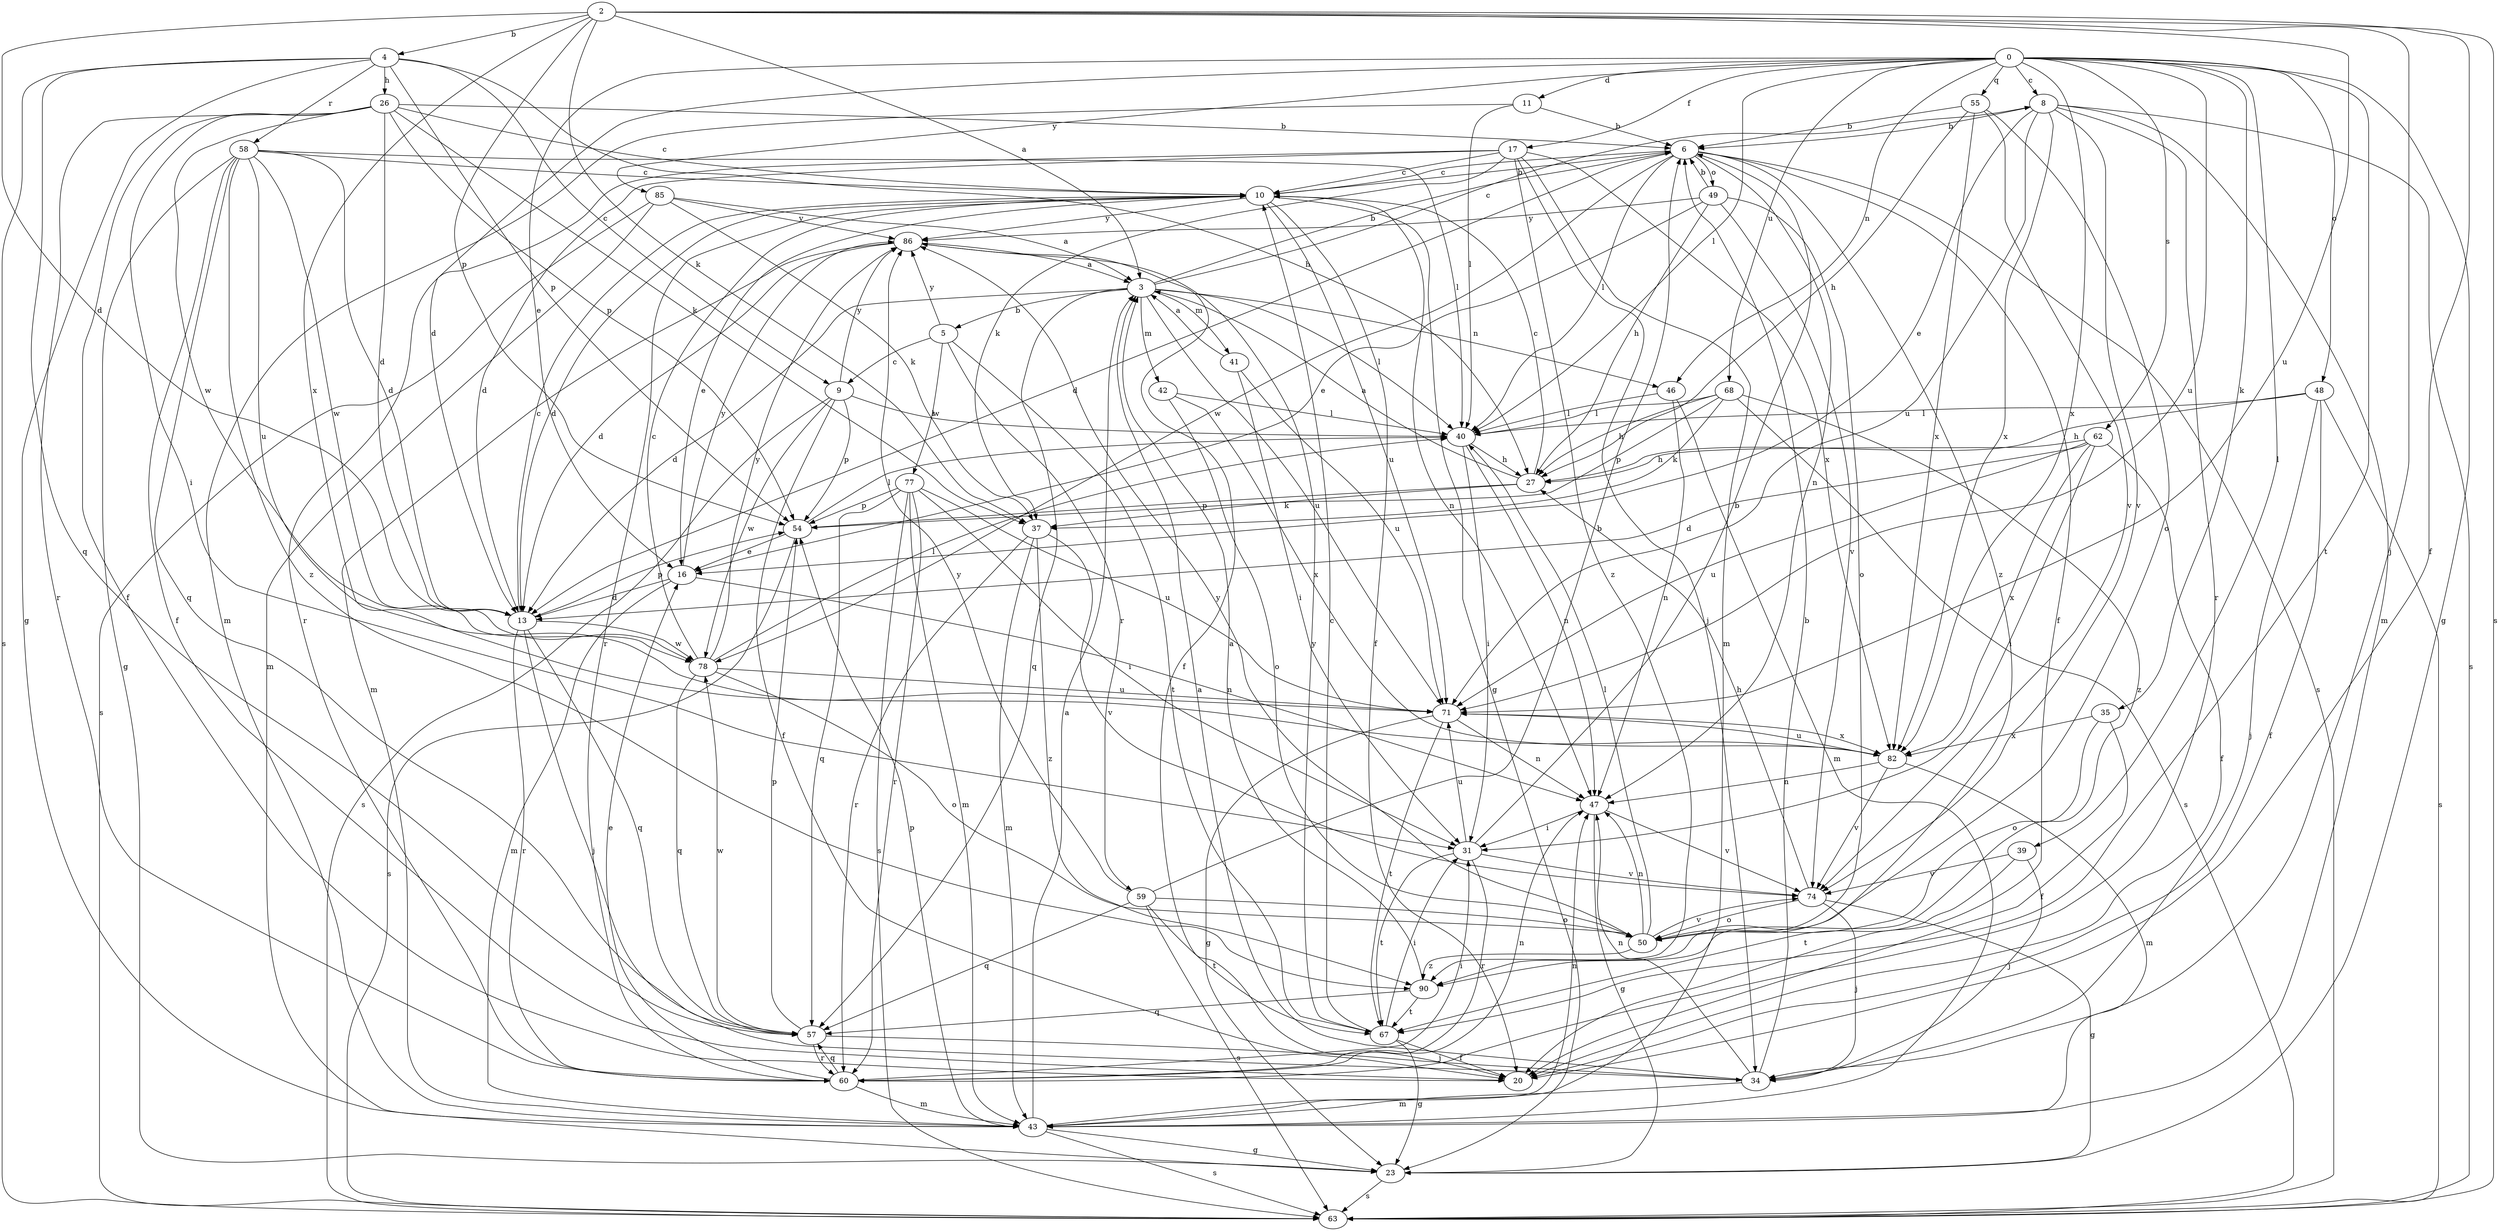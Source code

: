 strict digraph  {
0;
2;
3;
4;
5;
6;
8;
9;
10;
11;
13;
16;
17;
20;
23;
26;
27;
31;
34;
35;
37;
39;
40;
41;
42;
43;
46;
47;
48;
49;
50;
54;
55;
57;
58;
59;
60;
62;
63;
67;
68;
71;
74;
77;
78;
82;
85;
86;
90;
0 -> 8  [label=c];
0 -> 11  [label=d];
0 -> 13  [label=d];
0 -> 16  [label=e];
0 -> 17  [label=f];
0 -> 23  [label=g];
0 -> 35  [label=k];
0 -> 39  [label=l];
0 -> 40  [label=l];
0 -> 46  [label=n];
0 -> 48  [label=o];
0 -> 55  [label=q];
0 -> 62  [label=s];
0 -> 67  [label=t];
0 -> 68  [label=u];
0 -> 71  [label=u];
0 -> 82  [label=x];
0 -> 85  [label=y];
2 -> 3  [label=a];
2 -> 4  [label=b];
2 -> 13  [label=d];
2 -> 20  [label=f];
2 -> 34  [label=j];
2 -> 37  [label=k];
2 -> 54  [label=p];
2 -> 63  [label=s];
2 -> 71  [label=u];
2 -> 82  [label=x];
3 -> 5  [label=b];
3 -> 6  [label=b];
3 -> 8  [label=c];
3 -> 13  [label=d];
3 -> 40  [label=l];
3 -> 41  [label=m];
3 -> 42  [label=m];
3 -> 46  [label=n];
3 -> 57  [label=q];
3 -> 71  [label=u];
4 -> 9  [label=c];
4 -> 23  [label=g];
4 -> 26  [label=h];
4 -> 27  [label=h];
4 -> 54  [label=p];
4 -> 57  [label=q];
4 -> 58  [label=r];
4 -> 63  [label=s];
5 -> 9  [label=c];
5 -> 59  [label=r];
5 -> 67  [label=t];
5 -> 77  [label=w];
5 -> 86  [label=y];
6 -> 10  [label=c];
6 -> 13  [label=d];
6 -> 20  [label=f];
6 -> 40  [label=l];
6 -> 47  [label=n];
6 -> 49  [label=o];
6 -> 63  [label=s];
6 -> 78  [label=w];
6 -> 90  [label=z];
8 -> 6  [label=b];
8 -> 16  [label=e];
8 -> 43  [label=m];
8 -> 60  [label=r];
8 -> 63  [label=s];
8 -> 71  [label=u];
8 -> 74  [label=v];
8 -> 82  [label=x];
9 -> 20  [label=f];
9 -> 40  [label=l];
9 -> 54  [label=p];
9 -> 63  [label=s];
9 -> 78  [label=w];
9 -> 86  [label=y];
10 -> 6  [label=b];
10 -> 13  [label=d];
10 -> 16  [label=e];
10 -> 20  [label=f];
10 -> 23  [label=g];
10 -> 47  [label=n];
10 -> 60  [label=r];
10 -> 71  [label=u];
10 -> 86  [label=y];
11 -> 6  [label=b];
11 -> 40  [label=l];
11 -> 43  [label=m];
13 -> 10  [label=c];
13 -> 34  [label=j];
13 -> 54  [label=p];
13 -> 57  [label=q];
13 -> 60  [label=r];
13 -> 78  [label=w];
16 -> 13  [label=d];
16 -> 43  [label=m];
16 -> 47  [label=n];
16 -> 86  [label=y];
17 -> 10  [label=c];
17 -> 13  [label=d];
17 -> 34  [label=j];
17 -> 37  [label=k];
17 -> 43  [label=m];
17 -> 60  [label=r];
17 -> 82  [label=x];
17 -> 90  [label=z];
23 -> 63  [label=s];
26 -> 6  [label=b];
26 -> 10  [label=c];
26 -> 13  [label=d];
26 -> 20  [label=f];
26 -> 31  [label=i];
26 -> 37  [label=k];
26 -> 54  [label=p];
26 -> 60  [label=r];
26 -> 78  [label=w];
27 -> 3  [label=a];
27 -> 10  [label=c];
27 -> 37  [label=k];
27 -> 54  [label=p];
31 -> 6  [label=b];
31 -> 60  [label=r];
31 -> 67  [label=t];
31 -> 71  [label=u];
31 -> 74  [label=v];
34 -> 3  [label=a];
34 -> 6  [label=b];
34 -> 43  [label=m];
34 -> 47  [label=n];
35 -> 20  [label=f];
35 -> 50  [label=o];
35 -> 82  [label=x];
37 -> 43  [label=m];
37 -> 60  [label=r];
37 -> 74  [label=v];
37 -> 90  [label=z];
39 -> 34  [label=j];
39 -> 67  [label=t];
39 -> 74  [label=v];
40 -> 27  [label=h];
40 -> 31  [label=i];
40 -> 47  [label=n];
41 -> 3  [label=a];
41 -> 31  [label=i];
41 -> 71  [label=u];
42 -> 40  [label=l];
42 -> 50  [label=o];
42 -> 82  [label=x];
43 -> 3  [label=a];
43 -> 23  [label=g];
43 -> 47  [label=n];
43 -> 54  [label=p];
43 -> 63  [label=s];
46 -> 40  [label=l];
46 -> 43  [label=m];
46 -> 47  [label=n];
47 -> 23  [label=g];
47 -> 31  [label=i];
47 -> 74  [label=v];
48 -> 20  [label=f];
48 -> 27  [label=h];
48 -> 34  [label=j];
48 -> 40  [label=l];
48 -> 63  [label=s];
49 -> 6  [label=b];
49 -> 16  [label=e];
49 -> 27  [label=h];
49 -> 50  [label=o];
49 -> 74  [label=v];
49 -> 86  [label=y];
50 -> 40  [label=l];
50 -> 47  [label=n];
50 -> 74  [label=v];
50 -> 86  [label=y];
50 -> 90  [label=z];
54 -> 16  [label=e];
54 -> 40  [label=l];
54 -> 63  [label=s];
55 -> 6  [label=b];
55 -> 27  [label=h];
55 -> 50  [label=o];
55 -> 74  [label=v];
55 -> 82  [label=x];
57 -> 34  [label=j];
57 -> 54  [label=p];
57 -> 60  [label=r];
57 -> 78  [label=w];
58 -> 10  [label=c];
58 -> 13  [label=d];
58 -> 20  [label=f];
58 -> 23  [label=g];
58 -> 40  [label=l];
58 -> 57  [label=q];
58 -> 71  [label=u];
58 -> 78  [label=w];
58 -> 90  [label=z];
59 -> 6  [label=b];
59 -> 50  [label=o];
59 -> 57  [label=q];
59 -> 63  [label=s];
59 -> 67  [label=t];
59 -> 86  [label=y];
60 -> 16  [label=e];
60 -> 31  [label=i];
60 -> 43  [label=m];
60 -> 47  [label=n];
60 -> 57  [label=q];
62 -> 13  [label=d];
62 -> 20  [label=f];
62 -> 27  [label=h];
62 -> 31  [label=i];
62 -> 71  [label=u];
62 -> 82  [label=x];
67 -> 10  [label=c];
67 -> 20  [label=f];
67 -> 23  [label=g];
67 -> 31  [label=i];
67 -> 86  [label=y];
68 -> 27  [label=h];
68 -> 37  [label=k];
68 -> 40  [label=l];
68 -> 54  [label=p];
68 -> 63  [label=s];
68 -> 90  [label=z];
71 -> 23  [label=g];
71 -> 47  [label=n];
71 -> 67  [label=t];
71 -> 82  [label=x];
74 -> 23  [label=g];
74 -> 27  [label=h];
74 -> 34  [label=j];
74 -> 50  [label=o];
77 -> 31  [label=i];
77 -> 43  [label=m];
77 -> 54  [label=p];
77 -> 57  [label=q];
77 -> 60  [label=r];
77 -> 63  [label=s];
77 -> 71  [label=u];
78 -> 10  [label=c];
78 -> 40  [label=l];
78 -> 50  [label=o];
78 -> 57  [label=q];
78 -> 71  [label=u];
78 -> 86  [label=y];
82 -> 43  [label=m];
82 -> 47  [label=n];
82 -> 71  [label=u];
82 -> 74  [label=v];
85 -> 3  [label=a];
85 -> 37  [label=k];
85 -> 43  [label=m];
85 -> 63  [label=s];
85 -> 86  [label=y];
86 -> 3  [label=a];
86 -> 13  [label=d];
86 -> 20  [label=f];
86 -> 43  [label=m];
90 -> 3  [label=a];
90 -> 57  [label=q];
90 -> 67  [label=t];
}
